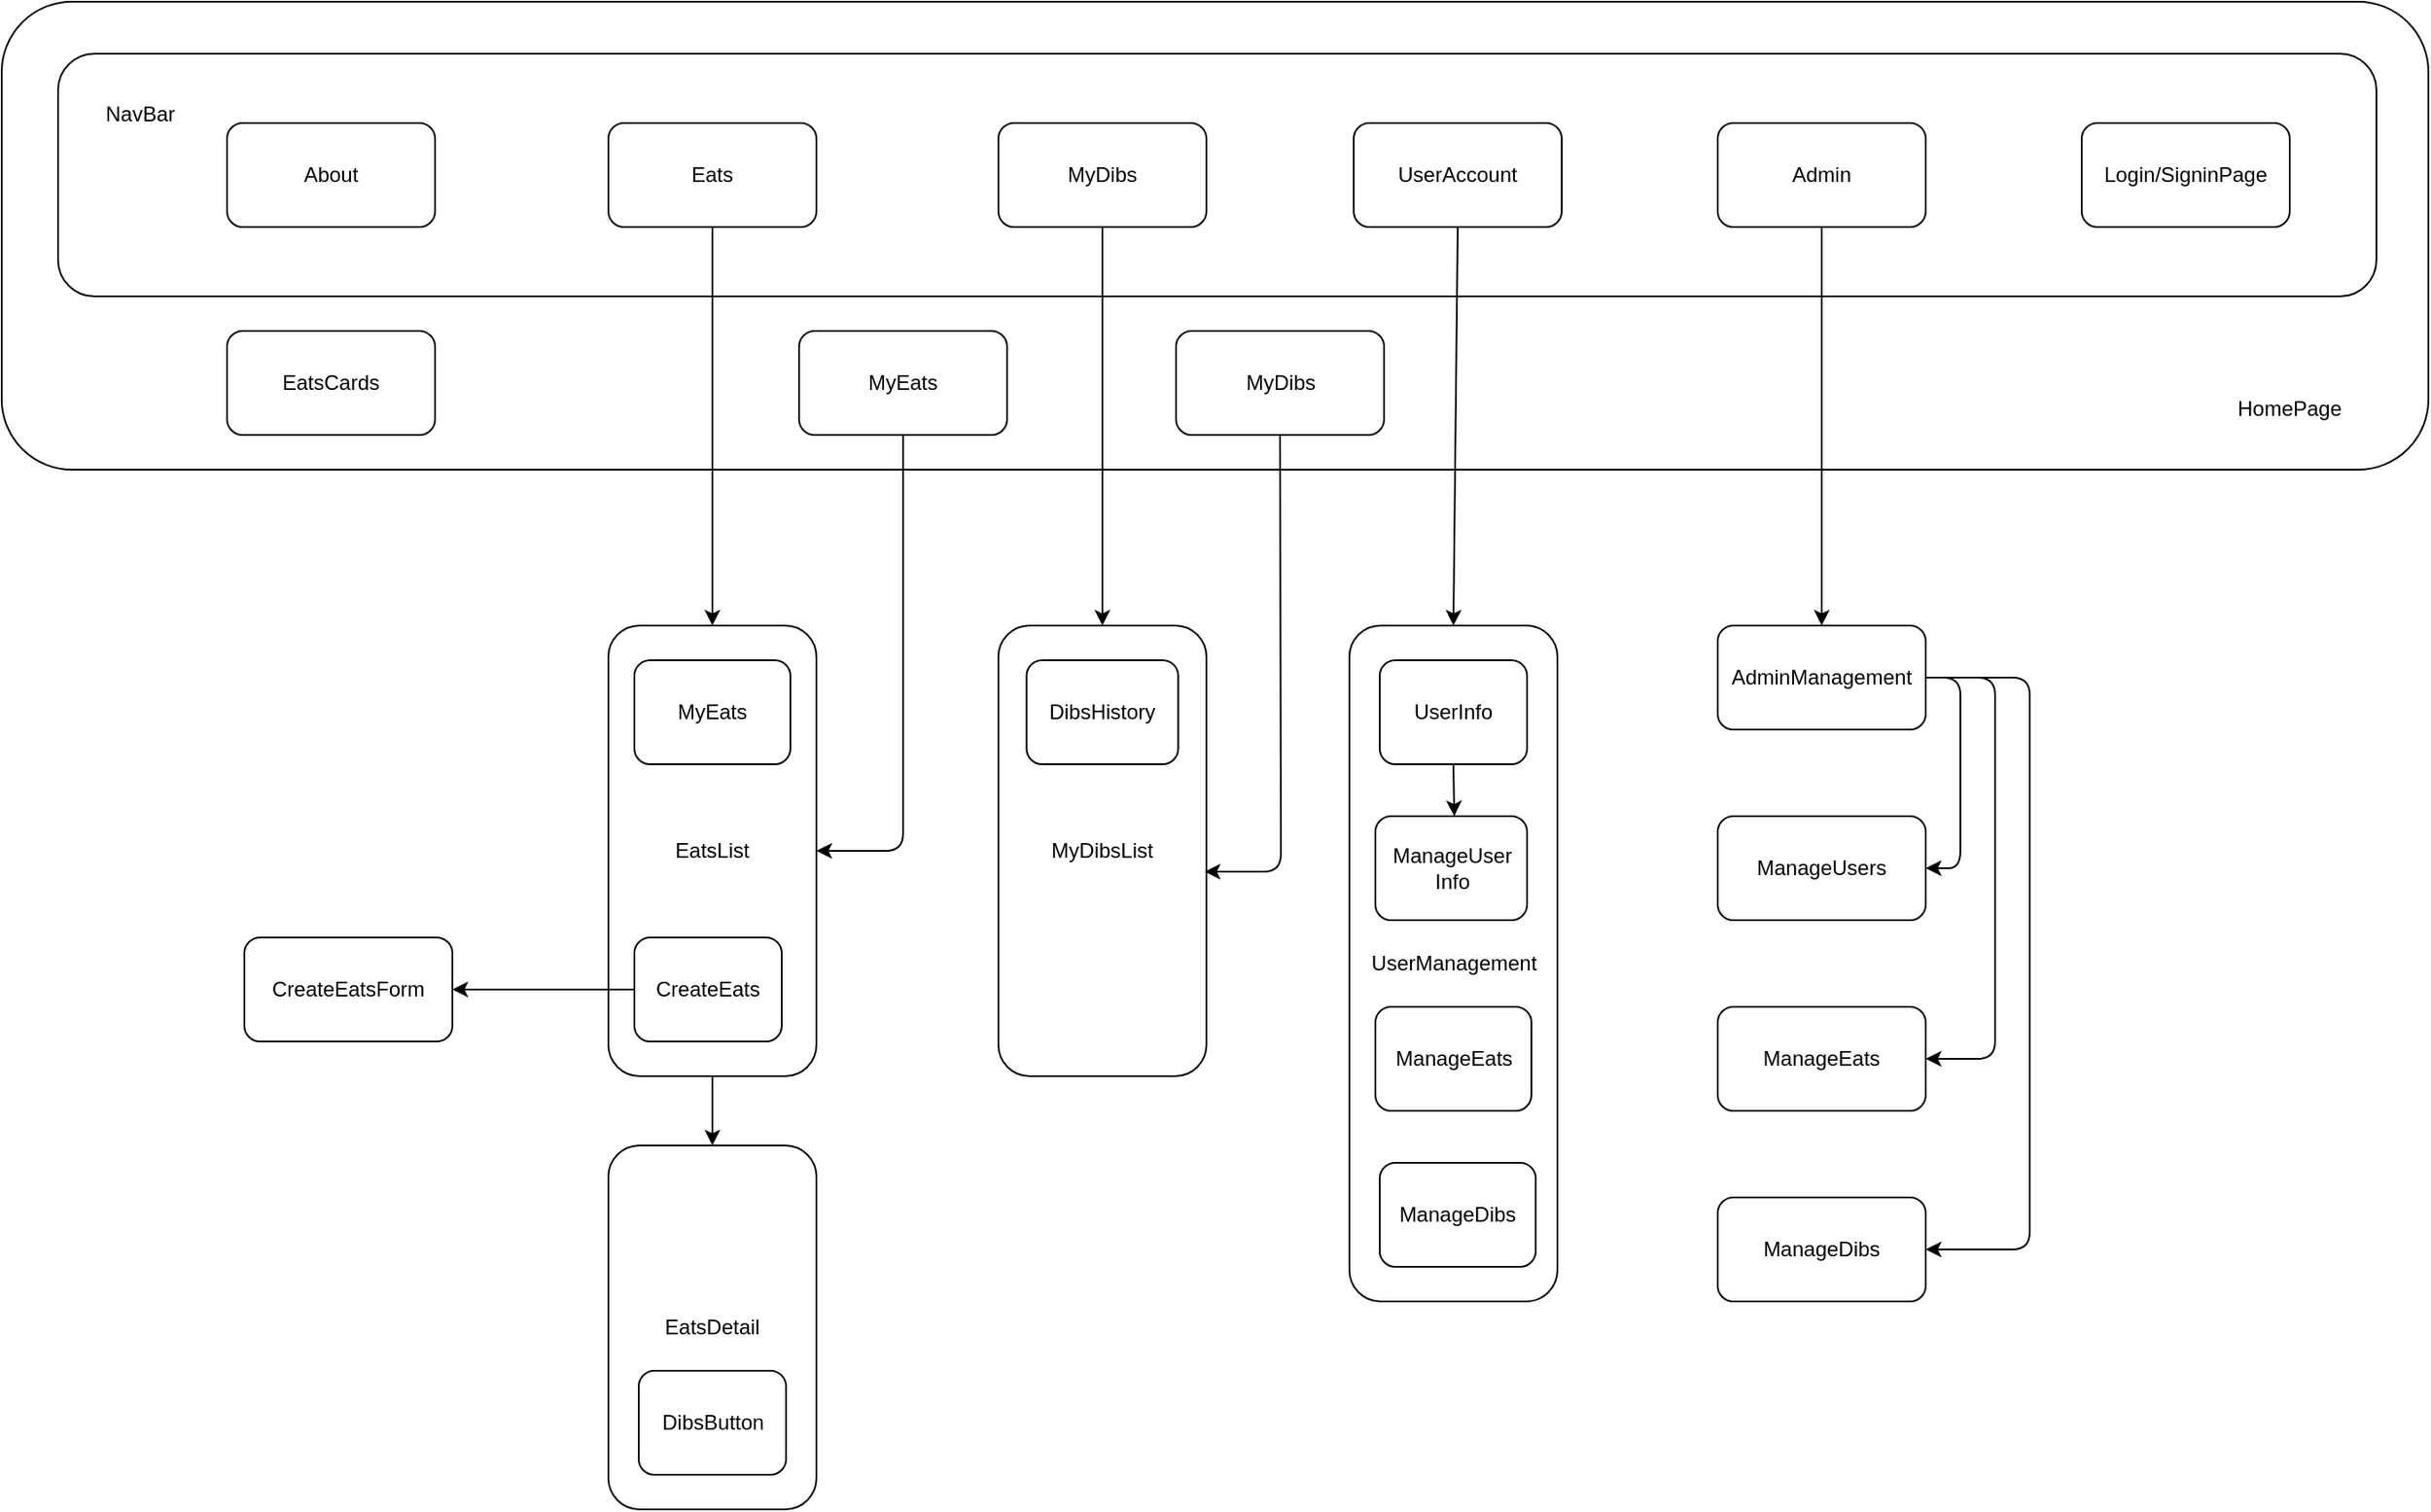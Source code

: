 <mxfile>
    <diagram id="fBvhwpozcFTh1RLcFCyL" name="Page-1">
        <mxGraphModel dx="2529" dy="1121" grid="1" gridSize="10" guides="1" tooltips="1" connect="1" arrows="1" fold="1" page="1" pageScale="1" pageWidth="850" pageHeight="1100" math="0" shadow="0">
            <root>
                <mxCell id="0"/>
                <mxCell id="1" parent="0"/>
                <mxCell id="2" value="" style="rounded=1;whiteSpace=wrap;html=1;" parent="1" vertex="1">
                    <mxGeometry x="-750" y="120" width="1400" height="270" as="geometry"/>
                </mxCell>
                <mxCell id="8" value="" style="rounded=1;whiteSpace=wrap;html=1;" parent="1" vertex="1">
                    <mxGeometry x="-717.5" y="150" width="1337.5" height="140" as="geometry"/>
                </mxCell>
                <mxCell id="3" value="About" style="rounded=1;whiteSpace=wrap;html=1;" parent="1" vertex="1">
                    <mxGeometry x="-620" y="190" width="120" height="60" as="geometry"/>
                </mxCell>
                <mxCell id="4" value="Eats&lt;br&gt;" style="rounded=1;whiteSpace=wrap;html=1;" parent="1" vertex="1">
                    <mxGeometry x="-400" y="190" width="120" height="60" as="geometry"/>
                </mxCell>
                <mxCell id="5" value="UserAccount" style="rounded=1;whiteSpace=wrap;html=1;" parent="1" vertex="1">
                    <mxGeometry x="30" y="190" width="120" height="60" as="geometry"/>
                </mxCell>
                <mxCell id="6" value="Admin" style="rounded=1;whiteSpace=wrap;html=1;" parent="1" vertex="1">
                    <mxGeometry x="240" y="190" width="120" height="60" as="geometry"/>
                </mxCell>
                <mxCell id="9" value="NavBar" style="text;strokeColor=none;align=center;fillColor=none;html=1;verticalAlign=middle;whiteSpace=wrap;rounded=0;" parent="1" vertex="1">
                    <mxGeometry x="-700" y="170" width="60" height="30" as="geometry"/>
                </mxCell>
                <mxCell id="13" value="HomePage" style="text;strokeColor=none;align=center;fillColor=none;html=1;verticalAlign=middle;whiteSpace=wrap;rounded=0;" parent="1" vertex="1">
                    <mxGeometry x="540" y="340" width="60" height="30" as="geometry"/>
                </mxCell>
                <mxCell id="15" value="" style="endArrow=classic;html=1;exitX=0.5;exitY=1;exitDx=0;exitDy=0;entryX=0.5;entryY=0;entryDx=0;entryDy=0;" parent="1" source="4" target="19" edge="1">
                    <mxGeometry width="50" height="50" relative="1" as="geometry">
                        <mxPoint x="-430" y="430" as="sourcePoint"/>
                        <mxPoint x="-420" y="480" as="targetPoint"/>
                    </mxGeometry>
                </mxCell>
                <mxCell id="16" value="" style="endArrow=classic;html=1;exitX=0.5;exitY=1;exitDx=0;exitDy=0;entryX=0.5;entryY=0;entryDx=0;entryDy=0;" parent="1" source="5" target="20" edge="1">
                    <mxGeometry width="50" height="50" relative="1" as="geometry">
                        <mxPoint x="-380" y="460" as="sourcePoint"/>
                        <mxPoint x="-230" y="480" as="targetPoint"/>
                    </mxGeometry>
                </mxCell>
                <mxCell id="17" value="" style="endArrow=classic;html=1;exitX=0.5;exitY=1;exitDx=0;exitDy=0;entryX=0.5;entryY=0;entryDx=0;entryDy=0;" parent="1" source="6" target="25" edge="1">
                    <mxGeometry width="50" height="50" relative="1" as="geometry">
                        <mxPoint x="-380" y="460" as="sourcePoint"/>
                        <mxPoint x="-50" y="480" as="targetPoint"/>
                    </mxGeometry>
                </mxCell>
                <mxCell id="19" value="EatsList" style="rounded=1;whiteSpace=wrap;html=1;" parent="1" vertex="1">
                    <mxGeometry x="-400" y="480" width="120" height="260" as="geometry"/>
                </mxCell>
                <mxCell id="20" value="UserManagement" style="rounded=1;whiteSpace=wrap;html=1;" parent="1" vertex="1">
                    <mxGeometry x="27.5" y="480" width="120" height="390" as="geometry"/>
                </mxCell>
                <mxCell id="25" value="AdminManagement" style="rounded=1;whiteSpace=wrap;html=1;" parent="1" vertex="1">
                    <mxGeometry x="240" y="480" width="120" height="60" as="geometry"/>
                </mxCell>
                <mxCell id="34" value="ManageUsers" style="rounded=1;whiteSpace=wrap;html=1;" parent="1" vertex="1">
                    <mxGeometry x="240" y="590" width="120" height="60" as="geometry"/>
                </mxCell>
                <mxCell id="35" value="ManageEats" style="rounded=1;whiteSpace=wrap;html=1;" parent="1" vertex="1">
                    <mxGeometry x="240" y="700" width="120" height="60" as="geometry"/>
                </mxCell>
                <mxCell id="36" value="" style="endArrow=classic;html=1;exitX=1;exitY=0.5;exitDx=0;exitDy=0;entryX=1;entryY=0.5;entryDx=0;entryDy=0;" parent="1" source="25" target="34" edge="1">
                    <mxGeometry width="50" height="50" relative="1" as="geometry">
                        <mxPoint x="-130" y="510" as="sourcePoint"/>
                        <mxPoint x="-80" y="460" as="targetPoint"/>
                        <Array as="points">
                            <mxPoint x="380" y="510"/>
                            <mxPoint x="380" y="620"/>
                        </Array>
                    </mxGeometry>
                </mxCell>
                <mxCell id="37" value="" style="endArrow=classic;html=1;exitX=1;exitY=0.5;exitDx=0;exitDy=0;" parent="1" source="25" edge="1">
                    <mxGeometry width="50" height="50" relative="1" as="geometry">
                        <mxPoint x="-30" y="440" as="sourcePoint"/>
                        <mxPoint x="360" y="730" as="targetPoint"/>
                        <Array as="points">
                            <mxPoint x="400" y="510"/>
                            <mxPoint x="400" y="730"/>
                        </Array>
                    </mxGeometry>
                </mxCell>
                <mxCell id="38" value="ManageDibs" style="rounded=1;whiteSpace=wrap;html=1;" parent="1" vertex="1">
                    <mxGeometry x="240" y="810" width="120" height="60" as="geometry"/>
                </mxCell>
                <mxCell id="39" value="" style="endArrow=classic;html=1;entryX=1;entryY=0.5;entryDx=0;entryDy=0;exitX=1;exitY=0.5;exitDx=0;exitDy=0;" parent="1" source="25" target="38" edge="1">
                    <mxGeometry width="50" height="50" relative="1" as="geometry">
                        <mxPoint x="10" y="510" as="sourcePoint"/>
                        <mxPoint x="-80" y="460" as="targetPoint"/>
                        <Array as="points">
                            <mxPoint x="420" y="510"/>
                            <mxPoint x="420" y="840"/>
                        </Array>
                    </mxGeometry>
                </mxCell>
                <mxCell id="40" value="MyDibs" style="rounded=1;whiteSpace=wrap;html=1;" parent="1" vertex="1">
                    <mxGeometry x="-175" y="190" width="120" height="60" as="geometry"/>
                </mxCell>
                <mxCell id="42" value="EatsDetail" style="rounded=1;whiteSpace=wrap;html=1;" parent="1" vertex="1">
                    <mxGeometry x="-400" y="780" width="120" height="210" as="geometry"/>
                </mxCell>
                <mxCell id="43" value="" style="endArrow=classic;html=1;exitX=0.5;exitY=1;exitDx=0;exitDy=0;entryX=0.5;entryY=0;entryDx=0;entryDy=0;" parent="1" source="19" target="42" edge="1">
                    <mxGeometry width="50" height="50" relative="1" as="geometry">
                        <mxPoint x="-320" y="620" as="sourcePoint"/>
                        <mxPoint x="-270" y="570" as="targetPoint"/>
                    </mxGeometry>
                </mxCell>
                <mxCell id="44" value="DibsButton" style="rounded=1;whiteSpace=wrap;html=1;" parent="1" vertex="1">
                    <mxGeometry x="-382.5" y="910" width="85" height="60" as="geometry"/>
                </mxCell>
                <mxCell id="46" value="MyDibsList" style="rounded=1;whiteSpace=wrap;html=1;" parent="1" vertex="1">
                    <mxGeometry x="-175" y="480" width="120" height="260" as="geometry"/>
                </mxCell>
                <mxCell id="47" value="" style="endArrow=classic;html=1;exitX=0.5;exitY=1;exitDx=0;exitDy=0;entryX=0.5;entryY=0;entryDx=0;entryDy=0;" parent="1" source="40" target="46" edge="1">
                    <mxGeometry width="50" height="50" relative="1" as="geometry">
                        <mxPoint x="-320" y="620" as="sourcePoint"/>
                        <mxPoint x="-270" y="570" as="targetPoint"/>
                    </mxGeometry>
                </mxCell>
                <mxCell id="48" value="EatsCards" style="rounded=1;whiteSpace=wrap;html=1;" parent="1" vertex="1">
                    <mxGeometry x="-620" y="310" width="120" height="60" as="geometry"/>
                </mxCell>
                <mxCell id="51" value="DibsHistory" style="rounded=1;whiteSpace=wrap;html=1;" parent="1" vertex="1">
                    <mxGeometry x="-158.75" y="500" width="87.5" height="60" as="geometry"/>
                </mxCell>
                <mxCell id="56" value="MyEats" style="rounded=1;whiteSpace=wrap;html=1;" parent="1" vertex="1">
                    <mxGeometry x="-290" y="310" width="120" height="60" as="geometry"/>
                </mxCell>
                <mxCell id="57" value="MyDibs" style="rounded=1;whiteSpace=wrap;html=1;" parent="1" vertex="1">
                    <mxGeometry x="-72.5" y="310" width="120" height="60" as="geometry"/>
                </mxCell>
                <mxCell id="58" value="MyEats" style="rounded=1;whiteSpace=wrap;html=1;" parent="1" vertex="1">
                    <mxGeometry x="-385" y="500" width="90" height="60" as="geometry"/>
                </mxCell>
                <mxCell id="61" value="" style="endArrow=classic;html=1;exitX=0.5;exitY=1;exitDx=0;exitDy=0;entryX=1;entryY=0.5;entryDx=0;entryDy=0;" parent="1" source="56" target="19" edge="1">
                    <mxGeometry width="50" height="50" relative="1" as="geometry">
                        <mxPoint x="-30" y="610" as="sourcePoint"/>
                        <mxPoint x="20" y="560" as="targetPoint"/>
                        <Array as="points">
                            <mxPoint x="-230" y="610"/>
                        </Array>
                    </mxGeometry>
                </mxCell>
                <mxCell id="62" value="" style="endArrow=classic;html=1;exitX=0.5;exitY=1;exitDx=0;exitDy=0;entryX=0.992;entryY=0.546;entryDx=0;entryDy=0;entryPerimeter=0;" parent="1" source="57" target="46" edge="1">
                    <mxGeometry width="50" height="50" relative="1" as="geometry">
                        <mxPoint x="-30" y="610" as="sourcePoint"/>
                        <mxPoint x="20" y="560" as="targetPoint"/>
                        <Array as="points">
                            <mxPoint x="-12" y="622"/>
                        </Array>
                    </mxGeometry>
                </mxCell>
                <mxCell id="63" value="ManageEats" style="rounded=1;whiteSpace=wrap;html=1;" parent="1" vertex="1">
                    <mxGeometry x="42.5" y="700" width="90" height="60" as="geometry"/>
                </mxCell>
                <mxCell id="64" value="ManageDibs" style="rounded=1;whiteSpace=wrap;html=1;" parent="1" vertex="1">
                    <mxGeometry x="45" y="790" width="90" height="60" as="geometry"/>
                </mxCell>
                <mxCell id="65" value="CreateEatsForm" style="rounded=1;whiteSpace=wrap;html=1;" parent="1" vertex="1">
                    <mxGeometry x="-610" y="660" width="120" height="60" as="geometry"/>
                </mxCell>
                <mxCell id="67" value="" style="endArrow=classic;html=1;exitX=0;exitY=0.5;exitDx=0;exitDy=0;entryX=1;entryY=0.5;entryDx=0;entryDy=0;" parent="1" source="68" target="65" edge="1">
                    <mxGeometry width="50" height="50" relative="1" as="geometry">
                        <mxPoint x="-30" y="610" as="sourcePoint"/>
                        <mxPoint x="20" y="560" as="targetPoint"/>
                        <Array as="points">
                            <mxPoint x="-480" y="690"/>
                        </Array>
                    </mxGeometry>
                </mxCell>
                <mxCell id="68" value="CreateEats" style="rounded=1;whiteSpace=wrap;html=1;" parent="1" vertex="1">
                    <mxGeometry x="-385" y="660" width="85" height="60" as="geometry"/>
                </mxCell>
                <mxCell id="71" value="Login/SigninPage" style="rounded=1;whiteSpace=wrap;html=1;" parent="1" vertex="1">
                    <mxGeometry x="450" y="190" width="120" height="60" as="geometry"/>
                </mxCell>
                <mxCell id="73" value="UserInfo" style="rounded=1;whiteSpace=wrap;html=1;" parent="1" vertex="1">
                    <mxGeometry x="45" y="500" width="85" height="60" as="geometry"/>
                </mxCell>
                <mxCell id="74" value="ManageUser&lt;br&gt;Info" style="rounded=1;whiteSpace=wrap;html=1;" parent="1" vertex="1">
                    <mxGeometry x="42.5" y="590" width="87.5" height="60" as="geometry"/>
                </mxCell>
                <mxCell id="75" value="" style="endArrow=classic;html=1;exitX=0.5;exitY=1;exitDx=0;exitDy=0;" parent="1" source="73" edge="1">
                    <mxGeometry width="50" height="50" relative="1" as="geometry">
                        <mxPoint x="-30" y="600" as="sourcePoint"/>
                        <mxPoint x="88" y="590" as="targetPoint"/>
                    </mxGeometry>
                </mxCell>
            </root>
        </mxGraphModel>
    </diagram>
</mxfile>